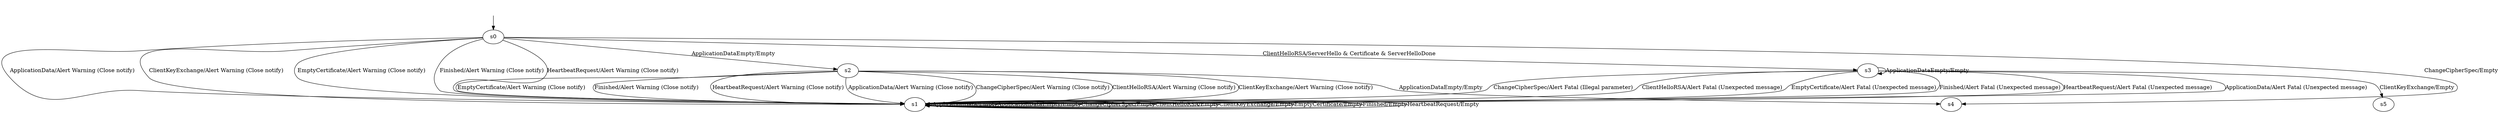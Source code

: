 digraph h1 {
s0 [label="s0"];
s1 [label="s1"];
s2 [label="s2"];
s3 [label="s3"];
s0 -> s1 [label="ApplicationData/Alert Warning (Close notify)"];
s0 -> s2 [label="ApplicationDataEmpty/Empty"];
s0 -> s4 [label="ChangeCipherSpec/Empty"];
s0 -> s3 [label="ClientHelloRSA/ServerHello & Certificate & ServerHelloDone"];
s0 -> s1 [label="ClientKeyExchange/Alert Warning (Close notify)"];
s0 -> s1 [label="EmptyCertificate/Alert Warning (Close notify)"];
s0 -> s1 [label="Finished/Alert Warning (Close notify)"];
s0 -> s1 [label="HeartbeatRequest/Alert Warning (Close notify)"];
s1 -> s1 [label="ApplicationData/Empty"];
s1 -> s1 [label="ApplicationDataEmpty/Empty"];
s1 -> s1 [label="ChangeCipherSpec/Empty"];
s1 -> s1 [label="ClientHelloRSA/Empty"];
s1 -> s1 [label="ClientKeyExchange/Empty"];
s1 -> s1 [label="EmptyCertificate/Empty"];
s1 -> s1 [label="Finished/Empty"];
s1 -> s1 [label="HeartbeatRequest/Empty"];
s2 -> s1 [label="ApplicationData/Alert Warning (Close notify)"];
s2 -> s4 [label="ApplicationDataEmpty/Empty"];
s2 -> s1 [label="ChangeCipherSpec/Alert Warning (Close notify)"];
s2 -> s1 [label="ClientHelloRSA/Alert Warning (Close notify)"];
s2 -> s1 [label="ClientKeyExchange/Alert Warning (Close notify)"];
s2 -> s1 [label="EmptyCertificate/Alert Warning (Close notify)"];
s2 -> s1 [label="Finished/Alert Warning (Close notify)"];
s2 -> s1 [label="HeartbeatRequest/Alert Warning (Close notify)"];
s3 -> s1 [label="ApplicationData/Alert Fatal (Unexpected message)"];
s3 -> s3 [label="ApplicationDataEmpty/Empty"];
s3 -> s1 [label="ChangeCipherSpec/Alert Fatal (Illegal parameter)"];
s3 -> s1 [label="ClientHelloRSA/Alert Fatal (Unexpected message)"];
s3 -> s5 [label="ClientKeyExchange/Empty"];
s3 -> s1 [label="EmptyCertificate/Alert Fatal (Unexpected message)"];
s3 -> s1 [label="Finished/Alert Fatal (Unexpected message)"];
s3 -> s1 [label="HeartbeatRequest/Alert Fatal (Unexpected message)"];
__start0 [shape=none, label=""];
__start0 -> s0 [label=""];
}
